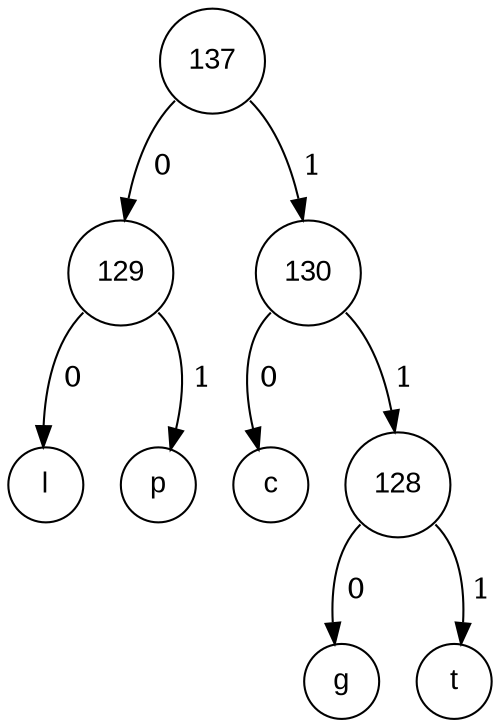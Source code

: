digraph POT_test {
node [fontname="Arial", shape="circle", width=0.5];
137 [label = "137"]
129 [label = "129"]
108 [label = "l"]
112 [label = "p"]
129:sw -> 108 [label = " 0"]
129:se -> 112 [label = " 1"]
130 [label = "130"]
99 [label = "c"]
128 [label = "128"]
103 [label = "g"]
116 [label = "t"]
128:sw -> 103 [label = " 0"]
128:se -> 116 [label = " 1"]
130:sw -> 99 [label = " 0"]
130:se -> 128 [label = " 1"]
137:sw -> 129 [label = " 0"]
137:se -> 130 [label = " 1"]
}

